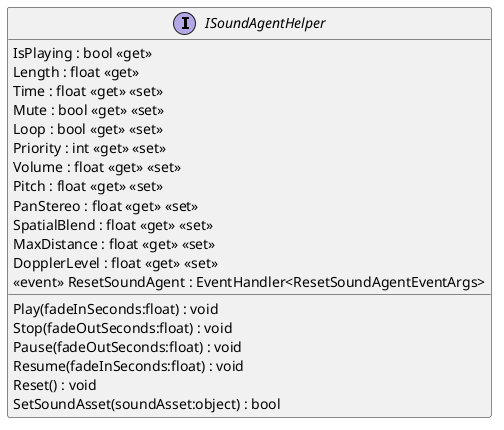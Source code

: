 @startuml
interface ISoundAgentHelper {
    IsPlaying : bool <<get>>
    Length : float <<get>>
    Time : float <<get>> <<set>>
    Mute : bool <<get>> <<set>>
    Loop : bool <<get>> <<set>>
    Priority : int <<get>> <<set>>
    Volume : float <<get>> <<set>>
    Pitch : float <<get>> <<set>>
    PanStereo : float <<get>> <<set>>
    SpatialBlend : float <<get>> <<set>>
    MaxDistance : float <<get>> <<set>>
    DopplerLevel : float <<get>> <<set>>
     <<event>> ResetSoundAgent : EventHandler<ResetSoundAgentEventArgs> 
    Play(fadeInSeconds:float) : void
    Stop(fadeOutSeconds:float) : void
    Pause(fadeOutSeconds:float) : void
    Resume(fadeInSeconds:float) : void
    Reset() : void
    SetSoundAsset(soundAsset:object) : bool
}
@enduml
